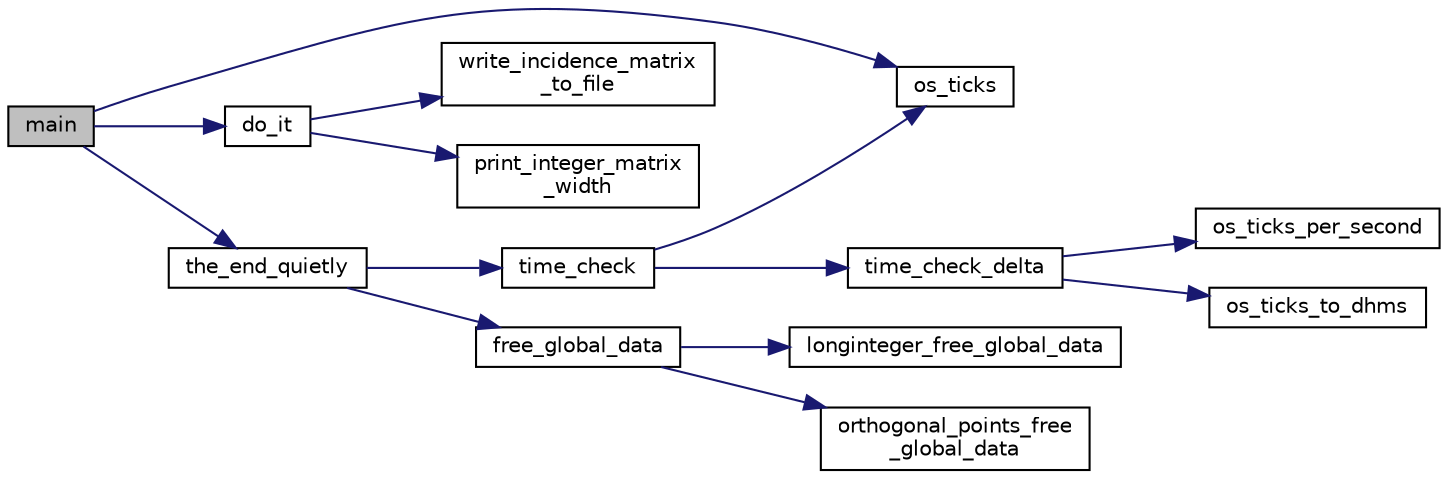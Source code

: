 digraph "main"
{
  edge [fontname="Helvetica",fontsize="10",labelfontname="Helvetica",labelfontsize="10"];
  node [fontname="Helvetica",fontsize="10",shape=record];
  rankdir="LR";
  Node5 [label="main",height=0.2,width=0.4,color="black", fillcolor="grey75", style="filled", fontcolor="black"];
  Node5 -> Node6 [color="midnightblue",fontsize="10",style="solid",fontname="Helvetica"];
  Node6 [label="os_ticks",height=0.2,width=0.4,color="black", fillcolor="white", style="filled",URL="$d5/db4/io__and__os_8h.html#a3da6d2b09e35d569adb7101dffcb5224"];
  Node5 -> Node7 [color="midnightblue",fontsize="10",style="solid",fontname="Helvetica"];
  Node7 [label="do_it",height=0.2,width=0.4,color="black", fillcolor="white", style="filled",URL="$d5/db0/make__design_8_c.html#a566ddd6b6d958e7e5e51fb862966d579"];
  Node7 -> Node8 [color="midnightblue",fontsize="10",style="solid",fontname="Helvetica"];
  Node8 [label="print_integer_matrix\l_width",height=0.2,width=0.4,color="black", fillcolor="white", style="filled",URL="$d5/db4/io__and__os_8h.html#aa78f3e73fc2179251bd15adbcc31573f"];
  Node7 -> Node9 [color="midnightblue",fontsize="10",style="solid",fontname="Helvetica"];
  Node9 [label="write_incidence_matrix\l_to_file",height=0.2,width=0.4,color="black", fillcolor="white", style="filled",URL="$d5/db4/io__and__os_8h.html#a1883a8e4806f552ace65d33cbed63bc6"];
  Node5 -> Node10 [color="midnightblue",fontsize="10",style="solid",fontname="Helvetica"];
  Node10 [label="the_end_quietly",height=0.2,width=0.4,color="black", fillcolor="white", style="filled",URL="$d9/d60/discreta_8h.html#a4a9acf1e6b9ac9542ac082d98225981a"];
  Node10 -> Node11 [color="midnightblue",fontsize="10",style="solid",fontname="Helvetica"];
  Node11 [label="free_global_data",height=0.2,width=0.4,color="black", fillcolor="white", style="filled",URL="$d3/dfb/discreta__global_8_c.html#a6bd9eb050090f8cf1e92db88a459cc28"];
  Node11 -> Node12 [color="midnightblue",fontsize="10",style="solid",fontname="Helvetica"];
  Node12 [label="orthogonal_points_free\l_global_data",height=0.2,width=0.4,color="black", fillcolor="white", style="filled",URL="$d4/d67/geometry_8h.html#a9ff48c751a12182f1cc6ee384f80aa0b"];
  Node11 -> Node13 [color="midnightblue",fontsize="10",style="solid",fontname="Helvetica"];
  Node13 [label="longinteger_free_global_data",height=0.2,width=0.4,color="black", fillcolor="white", style="filled",URL="$de/dc5/algebra__and__number__theory_8h.html#a6160ced6b3ffc2765c111f7d4f94ed42"];
  Node10 -> Node14 [color="midnightblue",fontsize="10",style="solid",fontname="Helvetica"];
  Node14 [label="time_check",height=0.2,width=0.4,color="black", fillcolor="white", style="filled",URL="$d9/d60/discreta_8h.html#a04d64356f0c7cb798e55daec998c527e"];
  Node14 -> Node6 [color="midnightblue",fontsize="10",style="solid",fontname="Helvetica"];
  Node14 -> Node15 [color="midnightblue",fontsize="10",style="solid",fontname="Helvetica"];
  Node15 [label="time_check_delta",height=0.2,width=0.4,color="black", fillcolor="white", style="filled",URL="$d3/d72/global_8_c.html#a89a8565e34c7dcbb97180cd6af7454a1"];
  Node15 -> Node16 [color="midnightblue",fontsize="10",style="solid",fontname="Helvetica"];
  Node16 [label="os_ticks_per_second",height=0.2,width=0.4,color="black", fillcolor="white", style="filled",URL="$d5/db4/io__and__os_8h.html#a1b35e7a094dfde9db39ae352c9c17042"];
  Node15 -> Node17 [color="midnightblue",fontsize="10",style="solid",fontname="Helvetica"];
  Node17 [label="os_ticks_to_dhms",height=0.2,width=0.4,color="black", fillcolor="white", style="filled",URL="$d5/db4/io__and__os_8h.html#a0d715587fd9b8ab4e2bc822a2be313ba"];
}
